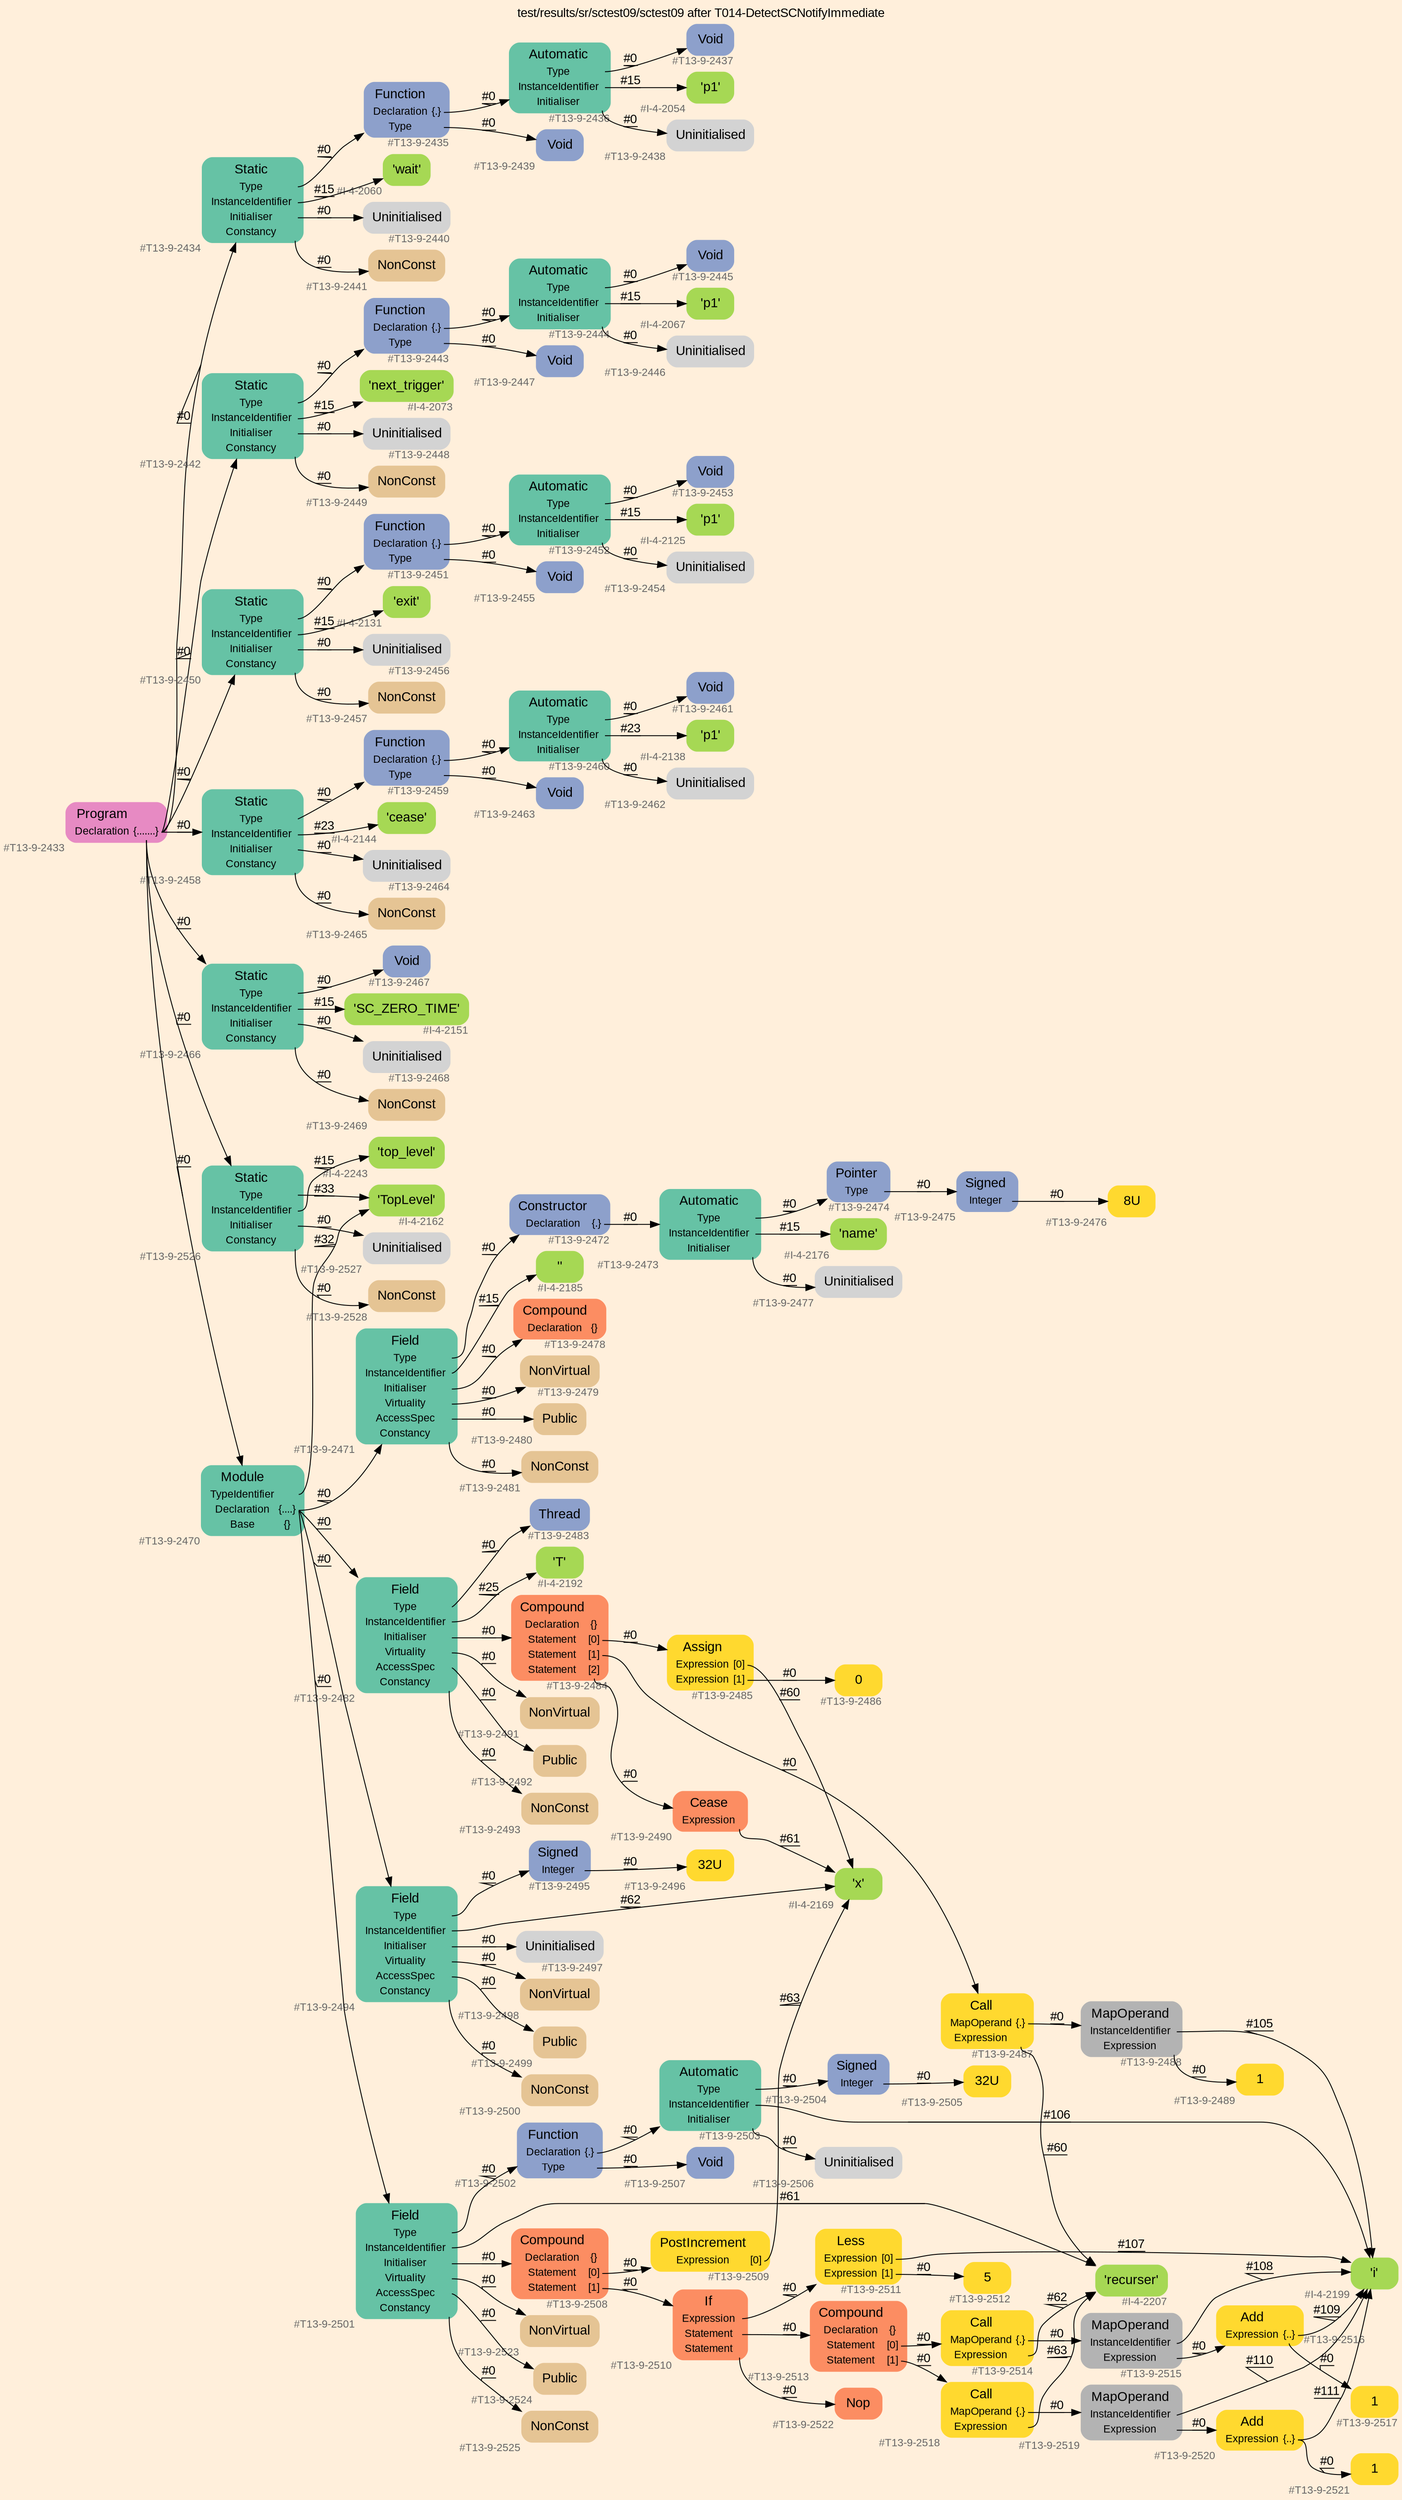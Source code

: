 digraph "test/results/sr/sctest09/sctest09 after T014-DetectSCNotifyImmediate" {
label = "test/results/sr/sctest09/sctest09 after T014-DetectSCNotifyImmediate"
labelloc = t
graph [
    rankdir = "LR"
    ranksep = 0.3
    bgcolor = antiquewhite1
    color = black
    fontcolor = black
    fontname = "Arial"
];
node [
    fontname = "Arial"
];
edge [
    fontname = "Arial"
];

// -------------------- node figure --------------------
// -------- block #T13-9-2433 ----------
"#T13-9-2433" [
    fillcolor = "/set28/4"
    xlabel = "#T13-9-2433"
    fontsize = "12"
    fontcolor = grey40
    shape = "plaintext"
    label = <<TABLE BORDER="0" CELLBORDER="0" CELLSPACING="0">
     <TR><TD><FONT COLOR="black" POINT-SIZE="15">Program</FONT></TD></TR>
     <TR><TD><FONT COLOR="black" POINT-SIZE="12">Declaration</FONT></TD><TD PORT="port0"><FONT COLOR="black" POINT-SIZE="12">{.......}</FONT></TD></TR>
    </TABLE>>
    style = "rounded,filled"
];

// -------- block #T13-9-2434 ----------
"#T13-9-2434" [
    fillcolor = "/set28/1"
    xlabel = "#T13-9-2434"
    fontsize = "12"
    fontcolor = grey40
    shape = "plaintext"
    label = <<TABLE BORDER="0" CELLBORDER="0" CELLSPACING="0">
     <TR><TD><FONT COLOR="black" POINT-SIZE="15">Static</FONT></TD></TR>
     <TR><TD><FONT COLOR="black" POINT-SIZE="12">Type</FONT></TD><TD PORT="port0"></TD></TR>
     <TR><TD><FONT COLOR="black" POINT-SIZE="12">InstanceIdentifier</FONT></TD><TD PORT="port1"></TD></TR>
     <TR><TD><FONT COLOR="black" POINT-SIZE="12">Initialiser</FONT></TD><TD PORT="port2"></TD></TR>
     <TR><TD><FONT COLOR="black" POINT-SIZE="12">Constancy</FONT></TD><TD PORT="port3"></TD></TR>
    </TABLE>>
    style = "rounded,filled"
];

// -------- block #T13-9-2435 ----------
"#T13-9-2435" [
    fillcolor = "/set28/3"
    xlabel = "#T13-9-2435"
    fontsize = "12"
    fontcolor = grey40
    shape = "plaintext"
    label = <<TABLE BORDER="0" CELLBORDER="0" CELLSPACING="0">
     <TR><TD><FONT COLOR="black" POINT-SIZE="15">Function</FONT></TD></TR>
     <TR><TD><FONT COLOR="black" POINT-SIZE="12">Declaration</FONT></TD><TD PORT="port0"><FONT COLOR="black" POINT-SIZE="12">{.}</FONT></TD></TR>
     <TR><TD><FONT COLOR="black" POINT-SIZE="12">Type</FONT></TD><TD PORT="port1"></TD></TR>
    </TABLE>>
    style = "rounded,filled"
];

// -------- block #T13-9-2436 ----------
"#T13-9-2436" [
    fillcolor = "/set28/1"
    xlabel = "#T13-9-2436"
    fontsize = "12"
    fontcolor = grey40
    shape = "plaintext"
    label = <<TABLE BORDER="0" CELLBORDER="0" CELLSPACING="0">
     <TR><TD><FONT COLOR="black" POINT-SIZE="15">Automatic</FONT></TD></TR>
     <TR><TD><FONT COLOR="black" POINT-SIZE="12">Type</FONT></TD><TD PORT="port0"></TD></TR>
     <TR><TD><FONT COLOR="black" POINT-SIZE="12">InstanceIdentifier</FONT></TD><TD PORT="port1"></TD></TR>
     <TR><TD><FONT COLOR="black" POINT-SIZE="12">Initialiser</FONT></TD><TD PORT="port2"></TD></TR>
    </TABLE>>
    style = "rounded,filled"
];

// -------- block #T13-9-2437 ----------
"#T13-9-2437" [
    fillcolor = "/set28/3"
    xlabel = "#T13-9-2437"
    fontsize = "12"
    fontcolor = grey40
    shape = "plaintext"
    label = <<TABLE BORDER="0" CELLBORDER="0" CELLSPACING="0">
     <TR><TD><FONT COLOR="black" POINT-SIZE="15">Void</FONT></TD></TR>
    </TABLE>>
    style = "rounded,filled"
];

// -------- block #I-4-2054 ----------
"#I-4-2054" [
    fillcolor = "/set28/5"
    xlabel = "#I-4-2054"
    fontsize = "12"
    fontcolor = grey40
    shape = "plaintext"
    label = <<TABLE BORDER="0" CELLBORDER="0" CELLSPACING="0">
     <TR><TD><FONT COLOR="black" POINT-SIZE="15">'p1'</FONT></TD></TR>
    </TABLE>>
    style = "rounded,filled"
];

// -------- block #T13-9-2438 ----------
"#T13-9-2438" [
    xlabel = "#T13-9-2438"
    fontsize = "12"
    fontcolor = grey40
    shape = "plaintext"
    label = <<TABLE BORDER="0" CELLBORDER="0" CELLSPACING="0">
     <TR><TD><FONT COLOR="black" POINT-SIZE="15">Uninitialised</FONT></TD></TR>
    </TABLE>>
    style = "rounded,filled"
];

// -------- block #T13-9-2439 ----------
"#T13-9-2439" [
    fillcolor = "/set28/3"
    xlabel = "#T13-9-2439"
    fontsize = "12"
    fontcolor = grey40
    shape = "plaintext"
    label = <<TABLE BORDER="0" CELLBORDER="0" CELLSPACING="0">
     <TR><TD><FONT COLOR="black" POINT-SIZE="15">Void</FONT></TD></TR>
    </TABLE>>
    style = "rounded,filled"
];

// -------- block #I-4-2060 ----------
"#I-4-2060" [
    fillcolor = "/set28/5"
    xlabel = "#I-4-2060"
    fontsize = "12"
    fontcolor = grey40
    shape = "plaintext"
    label = <<TABLE BORDER="0" CELLBORDER="0" CELLSPACING="0">
     <TR><TD><FONT COLOR="black" POINT-SIZE="15">'wait'</FONT></TD></TR>
    </TABLE>>
    style = "rounded,filled"
];

// -------- block #T13-9-2440 ----------
"#T13-9-2440" [
    xlabel = "#T13-9-2440"
    fontsize = "12"
    fontcolor = grey40
    shape = "plaintext"
    label = <<TABLE BORDER="0" CELLBORDER="0" CELLSPACING="0">
     <TR><TD><FONT COLOR="black" POINT-SIZE="15">Uninitialised</FONT></TD></TR>
    </TABLE>>
    style = "rounded,filled"
];

// -------- block #T13-9-2441 ----------
"#T13-9-2441" [
    fillcolor = "/set28/7"
    xlabel = "#T13-9-2441"
    fontsize = "12"
    fontcolor = grey40
    shape = "plaintext"
    label = <<TABLE BORDER="0" CELLBORDER="0" CELLSPACING="0">
     <TR><TD><FONT COLOR="black" POINT-SIZE="15">NonConst</FONT></TD></TR>
    </TABLE>>
    style = "rounded,filled"
];

// -------- block #T13-9-2442 ----------
"#T13-9-2442" [
    fillcolor = "/set28/1"
    xlabel = "#T13-9-2442"
    fontsize = "12"
    fontcolor = grey40
    shape = "plaintext"
    label = <<TABLE BORDER="0" CELLBORDER="0" CELLSPACING="0">
     <TR><TD><FONT COLOR="black" POINT-SIZE="15">Static</FONT></TD></TR>
     <TR><TD><FONT COLOR="black" POINT-SIZE="12">Type</FONT></TD><TD PORT="port0"></TD></TR>
     <TR><TD><FONT COLOR="black" POINT-SIZE="12">InstanceIdentifier</FONT></TD><TD PORT="port1"></TD></TR>
     <TR><TD><FONT COLOR="black" POINT-SIZE="12">Initialiser</FONT></TD><TD PORT="port2"></TD></TR>
     <TR><TD><FONT COLOR="black" POINT-SIZE="12">Constancy</FONT></TD><TD PORT="port3"></TD></TR>
    </TABLE>>
    style = "rounded,filled"
];

// -------- block #T13-9-2443 ----------
"#T13-9-2443" [
    fillcolor = "/set28/3"
    xlabel = "#T13-9-2443"
    fontsize = "12"
    fontcolor = grey40
    shape = "plaintext"
    label = <<TABLE BORDER="0" CELLBORDER="0" CELLSPACING="0">
     <TR><TD><FONT COLOR="black" POINT-SIZE="15">Function</FONT></TD></TR>
     <TR><TD><FONT COLOR="black" POINT-SIZE="12">Declaration</FONT></TD><TD PORT="port0"><FONT COLOR="black" POINT-SIZE="12">{.}</FONT></TD></TR>
     <TR><TD><FONT COLOR="black" POINT-SIZE="12">Type</FONT></TD><TD PORT="port1"></TD></TR>
    </TABLE>>
    style = "rounded,filled"
];

// -------- block #T13-9-2444 ----------
"#T13-9-2444" [
    fillcolor = "/set28/1"
    xlabel = "#T13-9-2444"
    fontsize = "12"
    fontcolor = grey40
    shape = "plaintext"
    label = <<TABLE BORDER="0" CELLBORDER="0" CELLSPACING="0">
     <TR><TD><FONT COLOR="black" POINT-SIZE="15">Automatic</FONT></TD></TR>
     <TR><TD><FONT COLOR="black" POINT-SIZE="12">Type</FONT></TD><TD PORT="port0"></TD></TR>
     <TR><TD><FONT COLOR="black" POINT-SIZE="12">InstanceIdentifier</FONT></TD><TD PORT="port1"></TD></TR>
     <TR><TD><FONT COLOR="black" POINT-SIZE="12">Initialiser</FONT></TD><TD PORT="port2"></TD></TR>
    </TABLE>>
    style = "rounded,filled"
];

// -------- block #T13-9-2445 ----------
"#T13-9-2445" [
    fillcolor = "/set28/3"
    xlabel = "#T13-9-2445"
    fontsize = "12"
    fontcolor = grey40
    shape = "plaintext"
    label = <<TABLE BORDER="0" CELLBORDER="0" CELLSPACING="0">
     <TR><TD><FONT COLOR="black" POINT-SIZE="15">Void</FONT></TD></TR>
    </TABLE>>
    style = "rounded,filled"
];

// -------- block #I-4-2067 ----------
"#I-4-2067" [
    fillcolor = "/set28/5"
    xlabel = "#I-4-2067"
    fontsize = "12"
    fontcolor = grey40
    shape = "plaintext"
    label = <<TABLE BORDER="0" CELLBORDER="0" CELLSPACING="0">
     <TR><TD><FONT COLOR="black" POINT-SIZE="15">'p1'</FONT></TD></TR>
    </TABLE>>
    style = "rounded,filled"
];

// -------- block #T13-9-2446 ----------
"#T13-9-2446" [
    xlabel = "#T13-9-2446"
    fontsize = "12"
    fontcolor = grey40
    shape = "plaintext"
    label = <<TABLE BORDER="0" CELLBORDER="0" CELLSPACING="0">
     <TR><TD><FONT COLOR="black" POINT-SIZE="15">Uninitialised</FONT></TD></TR>
    </TABLE>>
    style = "rounded,filled"
];

// -------- block #T13-9-2447 ----------
"#T13-9-2447" [
    fillcolor = "/set28/3"
    xlabel = "#T13-9-2447"
    fontsize = "12"
    fontcolor = grey40
    shape = "plaintext"
    label = <<TABLE BORDER="0" CELLBORDER="0" CELLSPACING="0">
     <TR><TD><FONT COLOR="black" POINT-SIZE="15">Void</FONT></TD></TR>
    </TABLE>>
    style = "rounded,filled"
];

// -------- block #I-4-2073 ----------
"#I-4-2073" [
    fillcolor = "/set28/5"
    xlabel = "#I-4-2073"
    fontsize = "12"
    fontcolor = grey40
    shape = "plaintext"
    label = <<TABLE BORDER="0" CELLBORDER="0" CELLSPACING="0">
     <TR><TD><FONT COLOR="black" POINT-SIZE="15">'next_trigger'</FONT></TD></TR>
    </TABLE>>
    style = "rounded,filled"
];

// -------- block #T13-9-2448 ----------
"#T13-9-2448" [
    xlabel = "#T13-9-2448"
    fontsize = "12"
    fontcolor = grey40
    shape = "plaintext"
    label = <<TABLE BORDER="0" CELLBORDER="0" CELLSPACING="0">
     <TR><TD><FONT COLOR="black" POINT-SIZE="15">Uninitialised</FONT></TD></TR>
    </TABLE>>
    style = "rounded,filled"
];

// -------- block #T13-9-2449 ----------
"#T13-9-2449" [
    fillcolor = "/set28/7"
    xlabel = "#T13-9-2449"
    fontsize = "12"
    fontcolor = grey40
    shape = "plaintext"
    label = <<TABLE BORDER="0" CELLBORDER="0" CELLSPACING="0">
     <TR><TD><FONT COLOR="black" POINT-SIZE="15">NonConst</FONT></TD></TR>
    </TABLE>>
    style = "rounded,filled"
];

// -------- block #T13-9-2450 ----------
"#T13-9-2450" [
    fillcolor = "/set28/1"
    xlabel = "#T13-9-2450"
    fontsize = "12"
    fontcolor = grey40
    shape = "plaintext"
    label = <<TABLE BORDER="0" CELLBORDER="0" CELLSPACING="0">
     <TR><TD><FONT COLOR="black" POINT-SIZE="15">Static</FONT></TD></TR>
     <TR><TD><FONT COLOR="black" POINT-SIZE="12">Type</FONT></TD><TD PORT="port0"></TD></TR>
     <TR><TD><FONT COLOR="black" POINT-SIZE="12">InstanceIdentifier</FONT></TD><TD PORT="port1"></TD></TR>
     <TR><TD><FONT COLOR="black" POINT-SIZE="12">Initialiser</FONT></TD><TD PORT="port2"></TD></TR>
     <TR><TD><FONT COLOR="black" POINT-SIZE="12">Constancy</FONT></TD><TD PORT="port3"></TD></TR>
    </TABLE>>
    style = "rounded,filled"
];

// -------- block #T13-9-2451 ----------
"#T13-9-2451" [
    fillcolor = "/set28/3"
    xlabel = "#T13-9-2451"
    fontsize = "12"
    fontcolor = grey40
    shape = "plaintext"
    label = <<TABLE BORDER="0" CELLBORDER="0" CELLSPACING="0">
     <TR><TD><FONT COLOR="black" POINT-SIZE="15">Function</FONT></TD></TR>
     <TR><TD><FONT COLOR="black" POINT-SIZE="12">Declaration</FONT></TD><TD PORT="port0"><FONT COLOR="black" POINT-SIZE="12">{.}</FONT></TD></TR>
     <TR><TD><FONT COLOR="black" POINT-SIZE="12">Type</FONT></TD><TD PORT="port1"></TD></TR>
    </TABLE>>
    style = "rounded,filled"
];

// -------- block #T13-9-2452 ----------
"#T13-9-2452" [
    fillcolor = "/set28/1"
    xlabel = "#T13-9-2452"
    fontsize = "12"
    fontcolor = grey40
    shape = "plaintext"
    label = <<TABLE BORDER="0" CELLBORDER="0" CELLSPACING="0">
     <TR><TD><FONT COLOR="black" POINT-SIZE="15">Automatic</FONT></TD></TR>
     <TR><TD><FONT COLOR="black" POINT-SIZE="12">Type</FONT></TD><TD PORT="port0"></TD></TR>
     <TR><TD><FONT COLOR="black" POINT-SIZE="12">InstanceIdentifier</FONT></TD><TD PORT="port1"></TD></TR>
     <TR><TD><FONT COLOR="black" POINT-SIZE="12">Initialiser</FONT></TD><TD PORT="port2"></TD></TR>
    </TABLE>>
    style = "rounded,filled"
];

// -------- block #T13-9-2453 ----------
"#T13-9-2453" [
    fillcolor = "/set28/3"
    xlabel = "#T13-9-2453"
    fontsize = "12"
    fontcolor = grey40
    shape = "plaintext"
    label = <<TABLE BORDER="0" CELLBORDER="0" CELLSPACING="0">
     <TR><TD><FONT COLOR="black" POINT-SIZE="15">Void</FONT></TD></TR>
    </TABLE>>
    style = "rounded,filled"
];

// -------- block #I-4-2125 ----------
"#I-4-2125" [
    fillcolor = "/set28/5"
    xlabel = "#I-4-2125"
    fontsize = "12"
    fontcolor = grey40
    shape = "plaintext"
    label = <<TABLE BORDER="0" CELLBORDER="0" CELLSPACING="0">
     <TR><TD><FONT COLOR="black" POINT-SIZE="15">'p1'</FONT></TD></TR>
    </TABLE>>
    style = "rounded,filled"
];

// -------- block #T13-9-2454 ----------
"#T13-9-2454" [
    xlabel = "#T13-9-2454"
    fontsize = "12"
    fontcolor = grey40
    shape = "plaintext"
    label = <<TABLE BORDER="0" CELLBORDER="0" CELLSPACING="0">
     <TR><TD><FONT COLOR="black" POINT-SIZE="15">Uninitialised</FONT></TD></TR>
    </TABLE>>
    style = "rounded,filled"
];

// -------- block #T13-9-2455 ----------
"#T13-9-2455" [
    fillcolor = "/set28/3"
    xlabel = "#T13-9-2455"
    fontsize = "12"
    fontcolor = grey40
    shape = "plaintext"
    label = <<TABLE BORDER="0" CELLBORDER="0" CELLSPACING="0">
     <TR><TD><FONT COLOR="black" POINT-SIZE="15">Void</FONT></TD></TR>
    </TABLE>>
    style = "rounded,filled"
];

// -------- block #I-4-2131 ----------
"#I-4-2131" [
    fillcolor = "/set28/5"
    xlabel = "#I-4-2131"
    fontsize = "12"
    fontcolor = grey40
    shape = "plaintext"
    label = <<TABLE BORDER="0" CELLBORDER="0" CELLSPACING="0">
     <TR><TD><FONT COLOR="black" POINT-SIZE="15">'exit'</FONT></TD></TR>
    </TABLE>>
    style = "rounded,filled"
];

// -------- block #T13-9-2456 ----------
"#T13-9-2456" [
    xlabel = "#T13-9-2456"
    fontsize = "12"
    fontcolor = grey40
    shape = "plaintext"
    label = <<TABLE BORDER="0" CELLBORDER="0" CELLSPACING="0">
     <TR><TD><FONT COLOR="black" POINT-SIZE="15">Uninitialised</FONT></TD></TR>
    </TABLE>>
    style = "rounded,filled"
];

// -------- block #T13-9-2457 ----------
"#T13-9-2457" [
    fillcolor = "/set28/7"
    xlabel = "#T13-9-2457"
    fontsize = "12"
    fontcolor = grey40
    shape = "plaintext"
    label = <<TABLE BORDER="0" CELLBORDER="0" CELLSPACING="0">
     <TR><TD><FONT COLOR="black" POINT-SIZE="15">NonConst</FONT></TD></TR>
    </TABLE>>
    style = "rounded,filled"
];

// -------- block #T13-9-2458 ----------
"#T13-9-2458" [
    fillcolor = "/set28/1"
    xlabel = "#T13-9-2458"
    fontsize = "12"
    fontcolor = grey40
    shape = "plaintext"
    label = <<TABLE BORDER="0" CELLBORDER="0" CELLSPACING="0">
     <TR><TD><FONT COLOR="black" POINT-SIZE="15">Static</FONT></TD></TR>
     <TR><TD><FONT COLOR="black" POINT-SIZE="12">Type</FONT></TD><TD PORT="port0"></TD></TR>
     <TR><TD><FONT COLOR="black" POINT-SIZE="12">InstanceIdentifier</FONT></TD><TD PORT="port1"></TD></TR>
     <TR><TD><FONT COLOR="black" POINT-SIZE="12">Initialiser</FONT></TD><TD PORT="port2"></TD></TR>
     <TR><TD><FONT COLOR="black" POINT-SIZE="12">Constancy</FONT></TD><TD PORT="port3"></TD></TR>
    </TABLE>>
    style = "rounded,filled"
];

// -------- block #T13-9-2459 ----------
"#T13-9-2459" [
    fillcolor = "/set28/3"
    xlabel = "#T13-9-2459"
    fontsize = "12"
    fontcolor = grey40
    shape = "plaintext"
    label = <<TABLE BORDER="0" CELLBORDER="0" CELLSPACING="0">
     <TR><TD><FONT COLOR="black" POINT-SIZE="15">Function</FONT></TD></TR>
     <TR><TD><FONT COLOR="black" POINT-SIZE="12">Declaration</FONT></TD><TD PORT="port0"><FONT COLOR="black" POINT-SIZE="12">{.}</FONT></TD></TR>
     <TR><TD><FONT COLOR="black" POINT-SIZE="12">Type</FONT></TD><TD PORT="port1"></TD></TR>
    </TABLE>>
    style = "rounded,filled"
];

// -------- block #T13-9-2460 ----------
"#T13-9-2460" [
    fillcolor = "/set28/1"
    xlabel = "#T13-9-2460"
    fontsize = "12"
    fontcolor = grey40
    shape = "plaintext"
    label = <<TABLE BORDER="0" CELLBORDER="0" CELLSPACING="0">
     <TR><TD><FONT COLOR="black" POINT-SIZE="15">Automatic</FONT></TD></TR>
     <TR><TD><FONT COLOR="black" POINT-SIZE="12">Type</FONT></TD><TD PORT="port0"></TD></TR>
     <TR><TD><FONT COLOR="black" POINT-SIZE="12">InstanceIdentifier</FONT></TD><TD PORT="port1"></TD></TR>
     <TR><TD><FONT COLOR="black" POINT-SIZE="12">Initialiser</FONT></TD><TD PORT="port2"></TD></TR>
    </TABLE>>
    style = "rounded,filled"
];

// -------- block #T13-9-2461 ----------
"#T13-9-2461" [
    fillcolor = "/set28/3"
    xlabel = "#T13-9-2461"
    fontsize = "12"
    fontcolor = grey40
    shape = "plaintext"
    label = <<TABLE BORDER="0" CELLBORDER="0" CELLSPACING="0">
     <TR><TD><FONT COLOR="black" POINT-SIZE="15">Void</FONT></TD></TR>
    </TABLE>>
    style = "rounded,filled"
];

// -------- block #I-4-2138 ----------
"#I-4-2138" [
    fillcolor = "/set28/5"
    xlabel = "#I-4-2138"
    fontsize = "12"
    fontcolor = grey40
    shape = "plaintext"
    label = <<TABLE BORDER="0" CELLBORDER="0" CELLSPACING="0">
     <TR><TD><FONT COLOR="black" POINT-SIZE="15">'p1'</FONT></TD></TR>
    </TABLE>>
    style = "rounded,filled"
];

// -------- block #T13-9-2462 ----------
"#T13-9-2462" [
    xlabel = "#T13-9-2462"
    fontsize = "12"
    fontcolor = grey40
    shape = "plaintext"
    label = <<TABLE BORDER="0" CELLBORDER="0" CELLSPACING="0">
     <TR><TD><FONT COLOR="black" POINT-SIZE="15">Uninitialised</FONT></TD></TR>
    </TABLE>>
    style = "rounded,filled"
];

// -------- block #T13-9-2463 ----------
"#T13-9-2463" [
    fillcolor = "/set28/3"
    xlabel = "#T13-9-2463"
    fontsize = "12"
    fontcolor = grey40
    shape = "plaintext"
    label = <<TABLE BORDER="0" CELLBORDER="0" CELLSPACING="0">
     <TR><TD><FONT COLOR="black" POINT-SIZE="15">Void</FONT></TD></TR>
    </TABLE>>
    style = "rounded,filled"
];

// -------- block #I-4-2144 ----------
"#I-4-2144" [
    fillcolor = "/set28/5"
    xlabel = "#I-4-2144"
    fontsize = "12"
    fontcolor = grey40
    shape = "plaintext"
    label = <<TABLE BORDER="0" CELLBORDER="0" CELLSPACING="0">
     <TR><TD><FONT COLOR="black" POINT-SIZE="15">'cease'</FONT></TD></TR>
    </TABLE>>
    style = "rounded,filled"
];

// -------- block #T13-9-2464 ----------
"#T13-9-2464" [
    xlabel = "#T13-9-2464"
    fontsize = "12"
    fontcolor = grey40
    shape = "plaintext"
    label = <<TABLE BORDER="0" CELLBORDER="0" CELLSPACING="0">
     <TR><TD><FONT COLOR="black" POINT-SIZE="15">Uninitialised</FONT></TD></TR>
    </TABLE>>
    style = "rounded,filled"
];

// -------- block #T13-9-2465 ----------
"#T13-9-2465" [
    fillcolor = "/set28/7"
    xlabel = "#T13-9-2465"
    fontsize = "12"
    fontcolor = grey40
    shape = "plaintext"
    label = <<TABLE BORDER="0" CELLBORDER="0" CELLSPACING="0">
     <TR><TD><FONT COLOR="black" POINT-SIZE="15">NonConst</FONT></TD></TR>
    </TABLE>>
    style = "rounded,filled"
];

// -------- block #T13-9-2466 ----------
"#T13-9-2466" [
    fillcolor = "/set28/1"
    xlabel = "#T13-9-2466"
    fontsize = "12"
    fontcolor = grey40
    shape = "plaintext"
    label = <<TABLE BORDER="0" CELLBORDER="0" CELLSPACING="0">
     <TR><TD><FONT COLOR="black" POINT-SIZE="15">Static</FONT></TD></TR>
     <TR><TD><FONT COLOR="black" POINT-SIZE="12">Type</FONT></TD><TD PORT="port0"></TD></TR>
     <TR><TD><FONT COLOR="black" POINT-SIZE="12">InstanceIdentifier</FONT></TD><TD PORT="port1"></TD></TR>
     <TR><TD><FONT COLOR="black" POINT-SIZE="12">Initialiser</FONT></TD><TD PORT="port2"></TD></TR>
     <TR><TD><FONT COLOR="black" POINT-SIZE="12">Constancy</FONT></TD><TD PORT="port3"></TD></TR>
    </TABLE>>
    style = "rounded,filled"
];

// -------- block #T13-9-2467 ----------
"#T13-9-2467" [
    fillcolor = "/set28/3"
    xlabel = "#T13-9-2467"
    fontsize = "12"
    fontcolor = grey40
    shape = "plaintext"
    label = <<TABLE BORDER="0" CELLBORDER="0" CELLSPACING="0">
     <TR><TD><FONT COLOR="black" POINT-SIZE="15">Void</FONT></TD></TR>
    </TABLE>>
    style = "rounded,filled"
];

// -------- block #I-4-2151 ----------
"#I-4-2151" [
    fillcolor = "/set28/5"
    xlabel = "#I-4-2151"
    fontsize = "12"
    fontcolor = grey40
    shape = "plaintext"
    label = <<TABLE BORDER="0" CELLBORDER="0" CELLSPACING="0">
     <TR><TD><FONT COLOR="black" POINT-SIZE="15">'SC_ZERO_TIME'</FONT></TD></TR>
    </TABLE>>
    style = "rounded,filled"
];

// -------- block #T13-9-2468 ----------
"#T13-9-2468" [
    xlabel = "#T13-9-2468"
    fontsize = "12"
    fontcolor = grey40
    shape = "plaintext"
    label = <<TABLE BORDER="0" CELLBORDER="0" CELLSPACING="0">
     <TR><TD><FONT COLOR="black" POINT-SIZE="15">Uninitialised</FONT></TD></TR>
    </TABLE>>
    style = "rounded,filled"
];

// -------- block #T13-9-2469 ----------
"#T13-9-2469" [
    fillcolor = "/set28/7"
    xlabel = "#T13-9-2469"
    fontsize = "12"
    fontcolor = grey40
    shape = "plaintext"
    label = <<TABLE BORDER="0" CELLBORDER="0" CELLSPACING="0">
     <TR><TD><FONT COLOR="black" POINT-SIZE="15">NonConst</FONT></TD></TR>
    </TABLE>>
    style = "rounded,filled"
];

// -------- block #T13-9-2470 ----------
"#T13-9-2470" [
    fillcolor = "/set28/1"
    xlabel = "#T13-9-2470"
    fontsize = "12"
    fontcolor = grey40
    shape = "plaintext"
    label = <<TABLE BORDER="0" CELLBORDER="0" CELLSPACING="0">
     <TR><TD><FONT COLOR="black" POINT-SIZE="15">Module</FONT></TD></TR>
     <TR><TD><FONT COLOR="black" POINT-SIZE="12">TypeIdentifier</FONT></TD><TD PORT="port0"></TD></TR>
     <TR><TD><FONT COLOR="black" POINT-SIZE="12">Declaration</FONT></TD><TD PORT="port1"><FONT COLOR="black" POINT-SIZE="12">{....}</FONT></TD></TR>
     <TR><TD><FONT COLOR="black" POINT-SIZE="12">Base</FONT></TD><TD PORT="port2"><FONT COLOR="black" POINT-SIZE="12">{}</FONT></TD></TR>
    </TABLE>>
    style = "rounded,filled"
];

// -------- block #I-4-2162 ----------
"#I-4-2162" [
    fillcolor = "/set28/5"
    xlabel = "#I-4-2162"
    fontsize = "12"
    fontcolor = grey40
    shape = "plaintext"
    label = <<TABLE BORDER="0" CELLBORDER="0" CELLSPACING="0">
     <TR><TD><FONT COLOR="black" POINT-SIZE="15">'TopLevel'</FONT></TD></TR>
    </TABLE>>
    style = "rounded,filled"
];

// -------- block #T13-9-2471 ----------
"#T13-9-2471" [
    fillcolor = "/set28/1"
    xlabel = "#T13-9-2471"
    fontsize = "12"
    fontcolor = grey40
    shape = "plaintext"
    label = <<TABLE BORDER="0" CELLBORDER="0" CELLSPACING="0">
     <TR><TD><FONT COLOR="black" POINT-SIZE="15">Field</FONT></TD></TR>
     <TR><TD><FONT COLOR="black" POINT-SIZE="12">Type</FONT></TD><TD PORT="port0"></TD></TR>
     <TR><TD><FONT COLOR="black" POINT-SIZE="12">InstanceIdentifier</FONT></TD><TD PORT="port1"></TD></TR>
     <TR><TD><FONT COLOR="black" POINT-SIZE="12">Initialiser</FONT></TD><TD PORT="port2"></TD></TR>
     <TR><TD><FONT COLOR="black" POINT-SIZE="12">Virtuality</FONT></TD><TD PORT="port3"></TD></TR>
     <TR><TD><FONT COLOR="black" POINT-SIZE="12">AccessSpec</FONT></TD><TD PORT="port4"></TD></TR>
     <TR><TD><FONT COLOR="black" POINT-SIZE="12">Constancy</FONT></TD><TD PORT="port5"></TD></TR>
    </TABLE>>
    style = "rounded,filled"
];

// -------- block #T13-9-2472 ----------
"#T13-9-2472" [
    fillcolor = "/set28/3"
    xlabel = "#T13-9-2472"
    fontsize = "12"
    fontcolor = grey40
    shape = "plaintext"
    label = <<TABLE BORDER="0" CELLBORDER="0" CELLSPACING="0">
     <TR><TD><FONT COLOR="black" POINT-SIZE="15">Constructor</FONT></TD></TR>
     <TR><TD><FONT COLOR="black" POINT-SIZE="12">Declaration</FONT></TD><TD PORT="port0"><FONT COLOR="black" POINT-SIZE="12">{.}</FONT></TD></TR>
    </TABLE>>
    style = "rounded,filled"
];

// -------- block #T13-9-2473 ----------
"#T13-9-2473" [
    fillcolor = "/set28/1"
    xlabel = "#T13-9-2473"
    fontsize = "12"
    fontcolor = grey40
    shape = "plaintext"
    label = <<TABLE BORDER="0" CELLBORDER="0" CELLSPACING="0">
     <TR><TD><FONT COLOR="black" POINT-SIZE="15">Automatic</FONT></TD></TR>
     <TR><TD><FONT COLOR="black" POINT-SIZE="12">Type</FONT></TD><TD PORT="port0"></TD></TR>
     <TR><TD><FONT COLOR="black" POINT-SIZE="12">InstanceIdentifier</FONT></TD><TD PORT="port1"></TD></TR>
     <TR><TD><FONT COLOR="black" POINT-SIZE="12">Initialiser</FONT></TD><TD PORT="port2"></TD></TR>
    </TABLE>>
    style = "rounded,filled"
];

// -------- block #T13-9-2474 ----------
"#T13-9-2474" [
    fillcolor = "/set28/3"
    xlabel = "#T13-9-2474"
    fontsize = "12"
    fontcolor = grey40
    shape = "plaintext"
    label = <<TABLE BORDER="0" CELLBORDER="0" CELLSPACING="0">
     <TR><TD><FONT COLOR="black" POINT-SIZE="15">Pointer</FONT></TD></TR>
     <TR><TD><FONT COLOR="black" POINT-SIZE="12">Type</FONT></TD><TD PORT="port0"></TD></TR>
    </TABLE>>
    style = "rounded,filled"
];

// -------- block #T13-9-2475 ----------
"#T13-9-2475" [
    fillcolor = "/set28/3"
    xlabel = "#T13-9-2475"
    fontsize = "12"
    fontcolor = grey40
    shape = "plaintext"
    label = <<TABLE BORDER="0" CELLBORDER="0" CELLSPACING="0">
     <TR><TD><FONT COLOR="black" POINT-SIZE="15">Signed</FONT></TD></TR>
     <TR><TD><FONT COLOR="black" POINT-SIZE="12">Integer</FONT></TD><TD PORT="port0"></TD></TR>
    </TABLE>>
    style = "rounded,filled"
];

// -------- block #T13-9-2476 ----------
"#T13-9-2476" [
    fillcolor = "/set28/6"
    xlabel = "#T13-9-2476"
    fontsize = "12"
    fontcolor = grey40
    shape = "plaintext"
    label = <<TABLE BORDER="0" CELLBORDER="0" CELLSPACING="0">
     <TR><TD><FONT COLOR="black" POINT-SIZE="15">8U</FONT></TD></TR>
    </TABLE>>
    style = "rounded,filled"
];

// -------- block #I-4-2176 ----------
"#I-4-2176" [
    fillcolor = "/set28/5"
    xlabel = "#I-4-2176"
    fontsize = "12"
    fontcolor = grey40
    shape = "plaintext"
    label = <<TABLE BORDER="0" CELLBORDER="0" CELLSPACING="0">
     <TR><TD><FONT COLOR="black" POINT-SIZE="15">'name'</FONT></TD></TR>
    </TABLE>>
    style = "rounded,filled"
];

// -------- block #T13-9-2477 ----------
"#T13-9-2477" [
    xlabel = "#T13-9-2477"
    fontsize = "12"
    fontcolor = grey40
    shape = "plaintext"
    label = <<TABLE BORDER="0" CELLBORDER="0" CELLSPACING="0">
     <TR><TD><FONT COLOR="black" POINT-SIZE="15">Uninitialised</FONT></TD></TR>
    </TABLE>>
    style = "rounded,filled"
];

// -------- block #I-4-2185 ----------
"#I-4-2185" [
    fillcolor = "/set28/5"
    xlabel = "#I-4-2185"
    fontsize = "12"
    fontcolor = grey40
    shape = "plaintext"
    label = <<TABLE BORDER="0" CELLBORDER="0" CELLSPACING="0">
     <TR><TD><FONT COLOR="black" POINT-SIZE="15">''</FONT></TD></TR>
    </TABLE>>
    style = "rounded,filled"
];

// -------- block #T13-9-2478 ----------
"#T13-9-2478" [
    fillcolor = "/set28/2"
    xlabel = "#T13-9-2478"
    fontsize = "12"
    fontcolor = grey40
    shape = "plaintext"
    label = <<TABLE BORDER="0" CELLBORDER="0" CELLSPACING="0">
     <TR><TD><FONT COLOR="black" POINT-SIZE="15">Compound</FONT></TD></TR>
     <TR><TD><FONT COLOR="black" POINT-SIZE="12">Declaration</FONT></TD><TD PORT="port0"><FONT COLOR="black" POINT-SIZE="12">{}</FONT></TD></TR>
    </TABLE>>
    style = "rounded,filled"
];

// -------- block #T13-9-2479 ----------
"#T13-9-2479" [
    fillcolor = "/set28/7"
    xlabel = "#T13-9-2479"
    fontsize = "12"
    fontcolor = grey40
    shape = "plaintext"
    label = <<TABLE BORDER="0" CELLBORDER="0" CELLSPACING="0">
     <TR><TD><FONT COLOR="black" POINT-SIZE="15">NonVirtual</FONT></TD></TR>
    </TABLE>>
    style = "rounded,filled"
];

// -------- block #T13-9-2480 ----------
"#T13-9-2480" [
    fillcolor = "/set28/7"
    xlabel = "#T13-9-2480"
    fontsize = "12"
    fontcolor = grey40
    shape = "plaintext"
    label = <<TABLE BORDER="0" CELLBORDER="0" CELLSPACING="0">
     <TR><TD><FONT COLOR="black" POINT-SIZE="15">Public</FONT></TD></TR>
    </TABLE>>
    style = "rounded,filled"
];

// -------- block #T13-9-2481 ----------
"#T13-9-2481" [
    fillcolor = "/set28/7"
    xlabel = "#T13-9-2481"
    fontsize = "12"
    fontcolor = grey40
    shape = "plaintext"
    label = <<TABLE BORDER="0" CELLBORDER="0" CELLSPACING="0">
     <TR><TD><FONT COLOR="black" POINT-SIZE="15">NonConst</FONT></TD></TR>
    </TABLE>>
    style = "rounded,filled"
];

// -------- block #T13-9-2482 ----------
"#T13-9-2482" [
    fillcolor = "/set28/1"
    xlabel = "#T13-9-2482"
    fontsize = "12"
    fontcolor = grey40
    shape = "plaintext"
    label = <<TABLE BORDER="0" CELLBORDER="0" CELLSPACING="0">
     <TR><TD><FONT COLOR="black" POINT-SIZE="15">Field</FONT></TD></TR>
     <TR><TD><FONT COLOR="black" POINT-SIZE="12">Type</FONT></TD><TD PORT="port0"></TD></TR>
     <TR><TD><FONT COLOR="black" POINT-SIZE="12">InstanceIdentifier</FONT></TD><TD PORT="port1"></TD></TR>
     <TR><TD><FONT COLOR="black" POINT-SIZE="12">Initialiser</FONT></TD><TD PORT="port2"></TD></TR>
     <TR><TD><FONT COLOR="black" POINT-SIZE="12">Virtuality</FONT></TD><TD PORT="port3"></TD></TR>
     <TR><TD><FONT COLOR="black" POINT-SIZE="12">AccessSpec</FONT></TD><TD PORT="port4"></TD></TR>
     <TR><TD><FONT COLOR="black" POINT-SIZE="12">Constancy</FONT></TD><TD PORT="port5"></TD></TR>
    </TABLE>>
    style = "rounded,filled"
];

// -------- block #T13-9-2483 ----------
"#T13-9-2483" [
    fillcolor = "/set28/3"
    xlabel = "#T13-9-2483"
    fontsize = "12"
    fontcolor = grey40
    shape = "plaintext"
    label = <<TABLE BORDER="0" CELLBORDER="0" CELLSPACING="0">
     <TR><TD><FONT COLOR="black" POINT-SIZE="15">Thread</FONT></TD></TR>
    </TABLE>>
    style = "rounded,filled"
];

// -------- block #I-4-2192 ----------
"#I-4-2192" [
    fillcolor = "/set28/5"
    xlabel = "#I-4-2192"
    fontsize = "12"
    fontcolor = grey40
    shape = "plaintext"
    label = <<TABLE BORDER="0" CELLBORDER="0" CELLSPACING="0">
     <TR><TD><FONT COLOR="black" POINT-SIZE="15">'T'</FONT></TD></TR>
    </TABLE>>
    style = "rounded,filled"
];

// -------- block #T13-9-2484 ----------
"#T13-9-2484" [
    fillcolor = "/set28/2"
    xlabel = "#T13-9-2484"
    fontsize = "12"
    fontcolor = grey40
    shape = "plaintext"
    label = <<TABLE BORDER="0" CELLBORDER="0" CELLSPACING="0">
     <TR><TD><FONT COLOR="black" POINT-SIZE="15">Compound</FONT></TD></TR>
     <TR><TD><FONT COLOR="black" POINT-SIZE="12">Declaration</FONT></TD><TD PORT="port0"><FONT COLOR="black" POINT-SIZE="12">{}</FONT></TD></TR>
     <TR><TD><FONT COLOR="black" POINT-SIZE="12">Statement</FONT></TD><TD PORT="port1"><FONT COLOR="black" POINT-SIZE="12">[0]</FONT></TD></TR>
     <TR><TD><FONT COLOR="black" POINT-SIZE="12">Statement</FONT></TD><TD PORT="port2"><FONT COLOR="black" POINT-SIZE="12">[1]</FONT></TD></TR>
     <TR><TD><FONT COLOR="black" POINT-SIZE="12">Statement</FONT></TD><TD PORT="port3"><FONT COLOR="black" POINT-SIZE="12">[2]</FONT></TD></TR>
    </TABLE>>
    style = "rounded,filled"
];

// -------- block #T13-9-2485 ----------
"#T13-9-2485" [
    fillcolor = "/set28/6"
    xlabel = "#T13-9-2485"
    fontsize = "12"
    fontcolor = grey40
    shape = "plaintext"
    label = <<TABLE BORDER="0" CELLBORDER="0" CELLSPACING="0">
     <TR><TD><FONT COLOR="black" POINT-SIZE="15">Assign</FONT></TD></TR>
     <TR><TD><FONT COLOR="black" POINT-SIZE="12">Expression</FONT></TD><TD PORT="port0"><FONT COLOR="black" POINT-SIZE="12">[0]</FONT></TD></TR>
     <TR><TD><FONT COLOR="black" POINT-SIZE="12">Expression</FONT></TD><TD PORT="port1"><FONT COLOR="black" POINT-SIZE="12">[1]</FONT></TD></TR>
    </TABLE>>
    style = "rounded,filled"
];

// -------- block #I-4-2169 ----------
"#I-4-2169" [
    fillcolor = "/set28/5"
    xlabel = "#I-4-2169"
    fontsize = "12"
    fontcolor = grey40
    shape = "plaintext"
    label = <<TABLE BORDER="0" CELLBORDER="0" CELLSPACING="0">
     <TR><TD><FONT COLOR="black" POINT-SIZE="15">'x'</FONT></TD></TR>
    </TABLE>>
    style = "rounded,filled"
];

// -------- block #T13-9-2486 ----------
"#T13-9-2486" [
    fillcolor = "/set28/6"
    xlabel = "#T13-9-2486"
    fontsize = "12"
    fontcolor = grey40
    shape = "plaintext"
    label = <<TABLE BORDER="0" CELLBORDER="0" CELLSPACING="0">
     <TR><TD><FONT COLOR="black" POINT-SIZE="15">0</FONT></TD></TR>
    </TABLE>>
    style = "rounded,filled"
];

// -------- block #T13-9-2487 ----------
"#T13-9-2487" [
    fillcolor = "/set28/6"
    xlabel = "#T13-9-2487"
    fontsize = "12"
    fontcolor = grey40
    shape = "plaintext"
    label = <<TABLE BORDER="0" CELLBORDER="0" CELLSPACING="0">
     <TR><TD><FONT COLOR="black" POINT-SIZE="15">Call</FONT></TD></TR>
     <TR><TD><FONT COLOR="black" POINT-SIZE="12">MapOperand</FONT></TD><TD PORT="port0"><FONT COLOR="black" POINT-SIZE="12">{.}</FONT></TD></TR>
     <TR><TD><FONT COLOR="black" POINT-SIZE="12">Expression</FONT></TD><TD PORT="port1"></TD></TR>
    </TABLE>>
    style = "rounded,filled"
];

// -------- block #T13-9-2488 ----------
"#T13-9-2488" [
    fillcolor = "/set28/8"
    xlabel = "#T13-9-2488"
    fontsize = "12"
    fontcolor = grey40
    shape = "plaintext"
    label = <<TABLE BORDER="0" CELLBORDER="0" CELLSPACING="0">
     <TR><TD><FONT COLOR="black" POINT-SIZE="15">MapOperand</FONT></TD></TR>
     <TR><TD><FONT COLOR="black" POINT-SIZE="12">InstanceIdentifier</FONT></TD><TD PORT="port0"></TD></TR>
     <TR><TD><FONT COLOR="black" POINT-SIZE="12">Expression</FONT></TD><TD PORT="port1"></TD></TR>
    </TABLE>>
    style = "rounded,filled"
];

// -------- block #I-4-2199 ----------
"#I-4-2199" [
    fillcolor = "/set28/5"
    xlabel = "#I-4-2199"
    fontsize = "12"
    fontcolor = grey40
    shape = "plaintext"
    label = <<TABLE BORDER="0" CELLBORDER="0" CELLSPACING="0">
     <TR><TD><FONT COLOR="black" POINT-SIZE="15">'i'</FONT></TD></TR>
    </TABLE>>
    style = "rounded,filled"
];

// -------- block #T13-9-2489 ----------
"#T13-9-2489" [
    fillcolor = "/set28/6"
    xlabel = "#T13-9-2489"
    fontsize = "12"
    fontcolor = grey40
    shape = "plaintext"
    label = <<TABLE BORDER="0" CELLBORDER="0" CELLSPACING="0">
     <TR><TD><FONT COLOR="black" POINT-SIZE="15">1</FONT></TD></TR>
    </TABLE>>
    style = "rounded,filled"
];

// -------- block #I-4-2207 ----------
"#I-4-2207" [
    fillcolor = "/set28/5"
    xlabel = "#I-4-2207"
    fontsize = "12"
    fontcolor = grey40
    shape = "plaintext"
    label = <<TABLE BORDER="0" CELLBORDER="0" CELLSPACING="0">
     <TR><TD><FONT COLOR="black" POINT-SIZE="15">'recurser'</FONT></TD></TR>
    </TABLE>>
    style = "rounded,filled"
];

// -------- block #T13-9-2490 ----------
"#T13-9-2490" [
    fillcolor = "/set28/2"
    xlabel = "#T13-9-2490"
    fontsize = "12"
    fontcolor = grey40
    shape = "plaintext"
    label = <<TABLE BORDER="0" CELLBORDER="0" CELLSPACING="0">
     <TR><TD><FONT COLOR="black" POINT-SIZE="15">Cease</FONT></TD></TR>
     <TR><TD><FONT COLOR="black" POINT-SIZE="12">Expression</FONT></TD><TD PORT="port0"></TD></TR>
    </TABLE>>
    style = "rounded,filled"
];

// -------- block #T13-9-2491 ----------
"#T13-9-2491" [
    fillcolor = "/set28/7"
    xlabel = "#T13-9-2491"
    fontsize = "12"
    fontcolor = grey40
    shape = "plaintext"
    label = <<TABLE BORDER="0" CELLBORDER="0" CELLSPACING="0">
     <TR><TD><FONT COLOR="black" POINT-SIZE="15">NonVirtual</FONT></TD></TR>
    </TABLE>>
    style = "rounded,filled"
];

// -------- block #T13-9-2492 ----------
"#T13-9-2492" [
    fillcolor = "/set28/7"
    xlabel = "#T13-9-2492"
    fontsize = "12"
    fontcolor = grey40
    shape = "plaintext"
    label = <<TABLE BORDER="0" CELLBORDER="0" CELLSPACING="0">
     <TR><TD><FONT COLOR="black" POINT-SIZE="15">Public</FONT></TD></TR>
    </TABLE>>
    style = "rounded,filled"
];

// -------- block #T13-9-2493 ----------
"#T13-9-2493" [
    fillcolor = "/set28/7"
    xlabel = "#T13-9-2493"
    fontsize = "12"
    fontcolor = grey40
    shape = "plaintext"
    label = <<TABLE BORDER="0" CELLBORDER="0" CELLSPACING="0">
     <TR><TD><FONT COLOR="black" POINT-SIZE="15">NonConst</FONT></TD></TR>
    </TABLE>>
    style = "rounded,filled"
];

// -------- block #T13-9-2494 ----------
"#T13-9-2494" [
    fillcolor = "/set28/1"
    xlabel = "#T13-9-2494"
    fontsize = "12"
    fontcolor = grey40
    shape = "plaintext"
    label = <<TABLE BORDER="0" CELLBORDER="0" CELLSPACING="0">
     <TR><TD><FONT COLOR="black" POINT-SIZE="15">Field</FONT></TD></TR>
     <TR><TD><FONT COLOR="black" POINT-SIZE="12">Type</FONT></TD><TD PORT="port0"></TD></TR>
     <TR><TD><FONT COLOR="black" POINT-SIZE="12">InstanceIdentifier</FONT></TD><TD PORT="port1"></TD></TR>
     <TR><TD><FONT COLOR="black" POINT-SIZE="12">Initialiser</FONT></TD><TD PORT="port2"></TD></TR>
     <TR><TD><FONT COLOR="black" POINT-SIZE="12">Virtuality</FONT></TD><TD PORT="port3"></TD></TR>
     <TR><TD><FONT COLOR="black" POINT-SIZE="12">AccessSpec</FONT></TD><TD PORT="port4"></TD></TR>
     <TR><TD><FONT COLOR="black" POINT-SIZE="12">Constancy</FONT></TD><TD PORT="port5"></TD></TR>
    </TABLE>>
    style = "rounded,filled"
];

// -------- block #T13-9-2495 ----------
"#T13-9-2495" [
    fillcolor = "/set28/3"
    xlabel = "#T13-9-2495"
    fontsize = "12"
    fontcolor = grey40
    shape = "plaintext"
    label = <<TABLE BORDER="0" CELLBORDER="0" CELLSPACING="0">
     <TR><TD><FONT COLOR="black" POINT-SIZE="15">Signed</FONT></TD></TR>
     <TR><TD><FONT COLOR="black" POINT-SIZE="12">Integer</FONT></TD><TD PORT="port0"></TD></TR>
    </TABLE>>
    style = "rounded,filled"
];

// -------- block #T13-9-2496 ----------
"#T13-9-2496" [
    fillcolor = "/set28/6"
    xlabel = "#T13-9-2496"
    fontsize = "12"
    fontcolor = grey40
    shape = "plaintext"
    label = <<TABLE BORDER="0" CELLBORDER="0" CELLSPACING="0">
     <TR><TD><FONT COLOR="black" POINT-SIZE="15">32U</FONT></TD></TR>
    </TABLE>>
    style = "rounded,filled"
];

// -------- block #T13-9-2497 ----------
"#T13-9-2497" [
    xlabel = "#T13-9-2497"
    fontsize = "12"
    fontcolor = grey40
    shape = "plaintext"
    label = <<TABLE BORDER="0" CELLBORDER="0" CELLSPACING="0">
     <TR><TD><FONT COLOR="black" POINT-SIZE="15">Uninitialised</FONT></TD></TR>
    </TABLE>>
    style = "rounded,filled"
];

// -------- block #T13-9-2498 ----------
"#T13-9-2498" [
    fillcolor = "/set28/7"
    xlabel = "#T13-9-2498"
    fontsize = "12"
    fontcolor = grey40
    shape = "plaintext"
    label = <<TABLE BORDER="0" CELLBORDER="0" CELLSPACING="0">
     <TR><TD><FONT COLOR="black" POINT-SIZE="15">NonVirtual</FONT></TD></TR>
    </TABLE>>
    style = "rounded,filled"
];

// -------- block #T13-9-2499 ----------
"#T13-9-2499" [
    fillcolor = "/set28/7"
    xlabel = "#T13-9-2499"
    fontsize = "12"
    fontcolor = grey40
    shape = "plaintext"
    label = <<TABLE BORDER="0" CELLBORDER="0" CELLSPACING="0">
     <TR><TD><FONT COLOR="black" POINT-SIZE="15">Public</FONT></TD></TR>
    </TABLE>>
    style = "rounded,filled"
];

// -------- block #T13-9-2500 ----------
"#T13-9-2500" [
    fillcolor = "/set28/7"
    xlabel = "#T13-9-2500"
    fontsize = "12"
    fontcolor = grey40
    shape = "plaintext"
    label = <<TABLE BORDER="0" CELLBORDER="0" CELLSPACING="0">
     <TR><TD><FONT COLOR="black" POINT-SIZE="15">NonConst</FONT></TD></TR>
    </TABLE>>
    style = "rounded,filled"
];

// -------- block #T13-9-2501 ----------
"#T13-9-2501" [
    fillcolor = "/set28/1"
    xlabel = "#T13-9-2501"
    fontsize = "12"
    fontcolor = grey40
    shape = "plaintext"
    label = <<TABLE BORDER="0" CELLBORDER="0" CELLSPACING="0">
     <TR><TD><FONT COLOR="black" POINT-SIZE="15">Field</FONT></TD></TR>
     <TR><TD><FONT COLOR="black" POINT-SIZE="12">Type</FONT></TD><TD PORT="port0"></TD></TR>
     <TR><TD><FONT COLOR="black" POINT-SIZE="12">InstanceIdentifier</FONT></TD><TD PORT="port1"></TD></TR>
     <TR><TD><FONT COLOR="black" POINT-SIZE="12">Initialiser</FONT></TD><TD PORT="port2"></TD></TR>
     <TR><TD><FONT COLOR="black" POINT-SIZE="12">Virtuality</FONT></TD><TD PORT="port3"></TD></TR>
     <TR><TD><FONT COLOR="black" POINT-SIZE="12">AccessSpec</FONT></TD><TD PORT="port4"></TD></TR>
     <TR><TD><FONT COLOR="black" POINT-SIZE="12">Constancy</FONT></TD><TD PORT="port5"></TD></TR>
    </TABLE>>
    style = "rounded,filled"
];

// -------- block #T13-9-2502 ----------
"#T13-9-2502" [
    fillcolor = "/set28/3"
    xlabel = "#T13-9-2502"
    fontsize = "12"
    fontcolor = grey40
    shape = "plaintext"
    label = <<TABLE BORDER="0" CELLBORDER="0" CELLSPACING="0">
     <TR><TD><FONT COLOR="black" POINT-SIZE="15">Function</FONT></TD></TR>
     <TR><TD><FONT COLOR="black" POINT-SIZE="12">Declaration</FONT></TD><TD PORT="port0"><FONT COLOR="black" POINT-SIZE="12">{.}</FONT></TD></TR>
     <TR><TD><FONT COLOR="black" POINT-SIZE="12">Type</FONT></TD><TD PORT="port1"></TD></TR>
    </TABLE>>
    style = "rounded,filled"
];

// -------- block #T13-9-2503 ----------
"#T13-9-2503" [
    fillcolor = "/set28/1"
    xlabel = "#T13-9-2503"
    fontsize = "12"
    fontcolor = grey40
    shape = "plaintext"
    label = <<TABLE BORDER="0" CELLBORDER="0" CELLSPACING="0">
     <TR><TD><FONT COLOR="black" POINT-SIZE="15">Automatic</FONT></TD></TR>
     <TR><TD><FONT COLOR="black" POINT-SIZE="12">Type</FONT></TD><TD PORT="port0"></TD></TR>
     <TR><TD><FONT COLOR="black" POINT-SIZE="12">InstanceIdentifier</FONT></TD><TD PORT="port1"></TD></TR>
     <TR><TD><FONT COLOR="black" POINT-SIZE="12">Initialiser</FONT></TD><TD PORT="port2"></TD></TR>
    </TABLE>>
    style = "rounded,filled"
];

// -------- block #T13-9-2504 ----------
"#T13-9-2504" [
    fillcolor = "/set28/3"
    xlabel = "#T13-9-2504"
    fontsize = "12"
    fontcolor = grey40
    shape = "plaintext"
    label = <<TABLE BORDER="0" CELLBORDER="0" CELLSPACING="0">
     <TR><TD><FONT COLOR="black" POINT-SIZE="15">Signed</FONT></TD></TR>
     <TR><TD><FONT COLOR="black" POINT-SIZE="12">Integer</FONT></TD><TD PORT="port0"></TD></TR>
    </TABLE>>
    style = "rounded,filled"
];

// -------- block #T13-9-2505 ----------
"#T13-9-2505" [
    fillcolor = "/set28/6"
    xlabel = "#T13-9-2505"
    fontsize = "12"
    fontcolor = grey40
    shape = "plaintext"
    label = <<TABLE BORDER="0" CELLBORDER="0" CELLSPACING="0">
     <TR><TD><FONT COLOR="black" POINT-SIZE="15">32U</FONT></TD></TR>
    </TABLE>>
    style = "rounded,filled"
];

// -------- block #T13-9-2506 ----------
"#T13-9-2506" [
    xlabel = "#T13-9-2506"
    fontsize = "12"
    fontcolor = grey40
    shape = "plaintext"
    label = <<TABLE BORDER="0" CELLBORDER="0" CELLSPACING="0">
     <TR><TD><FONT COLOR="black" POINT-SIZE="15">Uninitialised</FONT></TD></TR>
    </TABLE>>
    style = "rounded,filled"
];

// -------- block #T13-9-2507 ----------
"#T13-9-2507" [
    fillcolor = "/set28/3"
    xlabel = "#T13-9-2507"
    fontsize = "12"
    fontcolor = grey40
    shape = "plaintext"
    label = <<TABLE BORDER="0" CELLBORDER="0" CELLSPACING="0">
     <TR><TD><FONT COLOR="black" POINT-SIZE="15">Void</FONT></TD></TR>
    </TABLE>>
    style = "rounded,filled"
];

// -------- block #T13-9-2508 ----------
"#T13-9-2508" [
    fillcolor = "/set28/2"
    xlabel = "#T13-9-2508"
    fontsize = "12"
    fontcolor = grey40
    shape = "plaintext"
    label = <<TABLE BORDER="0" CELLBORDER="0" CELLSPACING="0">
     <TR><TD><FONT COLOR="black" POINT-SIZE="15">Compound</FONT></TD></TR>
     <TR><TD><FONT COLOR="black" POINT-SIZE="12">Declaration</FONT></TD><TD PORT="port0"><FONT COLOR="black" POINT-SIZE="12">{}</FONT></TD></TR>
     <TR><TD><FONT COLOR="black" POINT-SIZE="12">Statement</FONT></TD><TD PORT="port1"><FONT COLOR="black" POINT-SIZE="12">[0]</FONT></TD></TR>
     <TR><TD><FONT COLOR="black" POINT-SIZE="12">Statement</FONT></TD><TD PORT="port2"><FONT COLOR="black" POINT-SIZE="12">[1]</FONT></TD></TR>
    </TABLE>>
    style = "rounded,filled"
];

// -------- block #T13-9-2509 ----------
"#T13-9-2509" [
    fillcolor = "/set28/6"
    xlabel = "#T13-9-2509"
    fontsize = "12"
    fontcolor = grey40
    shape = "plaintext"
    label = <<TABLE BORDER="0" CELLBORDER="0" CELLSPACING="0">
     <TR><TD><FONT COLOR="black" POINT-SIZE="15">PostIncrement</FONT></TD></TR>
     <TR><TD><FONT COLOR="black" POINT-SIZE="12">Expression</FONT></TD><TD PORT="port0"><FONT COLOR="black" POINT-SIZE="12">[0]</FONT></TD></TR>
    </TABLE>>
    style = "rounded,filled"
];

// -------- block #T13-9-2510 ----------
"#T13-9-2510" [
    fillcolor = "/set28/2"
    xlabel = "#T13-9-2510"
    fontsize = "12"
    fontcolor = grey40
    shape = "plaintext"
    label = <<TABLE BORDER="0" CELLBORDER="0" CELLSPACING="0">
     <TR><TD><FONT COLOR="black" POINT-SIZE="15">If</FONT></TD></TR>
     <TR><TD><FONT COLOR="black" POINT-SIZE="12">Expression</FONT></TD><TD PORT="port0"></TD></TR>
     <TR><TD><FONT COLOR="black" POINT-SIZE="12">Statement</FONT></TD><TD PORT="port1"></TD></TR>
     <TR><TD><FONT COLOR="black" POINT-SIZE="12">Statement</FONT></TD><TD PORT="port2"></TD></TR>
    </TABLE>>
    style = "rounded,filled"
];

// -------- block #T13-9-2511 ----------
"#T13-9-2511" [
    fillcolor = "/set28/6"
    xlabel = "#T13-9-2511"
    fontsize = "12"
    fontcolor = grey40
    shape = "plaintext"
    label = <<TABLE BORDER="0" CELLBORDER="0" CELLSPACING="0">
     <TR><TD><FONT COLOR="black" POINT-SIZE="15">Less</FONT></TD></TR>
     <TR><TD><FONT COLOR="black" POINT-SIZE="12">Expression</FONT></TD><TD PORT="port0"><FONT COLOR="black" POINT-SIZE="12">[0]</FONT></TD></TR>
     <TR><TD><FONT COLOR="black" POINT-SIZE="12">Expression</FONT></TD><TD PORT="port1"><FONT COLOR="black" POINT-SIZE="12">[1]</FONT></TD></TR>
    </TABLE>>
    style = "rounded,filled"
];

// -------- block #T13-9-2512 ----------
"#T13-9-2512" [
    fillcolor = "/set28/6"
    xlabel = "#T13-9-2512"
    fontsize = "12"
    fontcolor = grey40
    shape = "plaintext"
    label = <<TABLE BORDER="0" CELLBORDER="0" CELLSPACING="0">
     <TR><TD><FONT COLOR="black" POINT-SIZE="15">5</FONT></TD></TR>
    </TABLE>>
    style = "rounded,filled"
];

// -------- block #T13-9-2513 ----------
"#T13-9-2513" [
    fillcolor = "/set28/2"
    xlabel = "#T13-9-2513"
    fontsize = "12"
    fontcolor = grey40
    shape = "plaintext"
    label = <<TABLE BORDER="0" CELLBORDER="0" CELLSPACING="0">
     <TR><TD><FONT COLOR="black" POINT-SIZE="15">Compound</FONT></TD></TR>
     <TR><TD><FONT COLOR="black" POINT-SIZE="12">Declaration</FONT></TD><TD PORT="port0"><FONT COLOR="black" POINT-SIZE="12">{}</FONT></TD></TR>
     <TR><TD><FONT COLOR="black" POINT-SIZE="12">Statement</FONT></TD><TD PORT="port1"><FONT COLOR="black" POINT-SIZE="12">[0]</FONT></TD></TR>
     <TR><TD><FONT COLOR="black" POINT-SIZE="12">Statement</FONT></TD><TD PORT="port2"><FONT COLOR="black" POINT-SIZE="12">[1]</FONT></TD></TR>
    </TABLE>>
    style = "rounded,filled"
];

// -------- block #T13-9-2514 ----------
"#T13-9-2514" [
    fillcolor = "/set28/6"
    xlabel = "#T13-9-2514"
    fontsize = "12"
    fontcolor = grey40
    shape = "plaintext"
    label = <<TABLE BORDER="0" CELLBORDER="0" CELLSPACING="0">
     <TR><TD><FONT COLOR="black" POINT-SIZE="15">Call</FONT></TD></TR>
     <TR><TD><FONT COLOR="black" POINT-SIZE="12">MapOperand</FONT></TD><TD PORT="port0"><FONT COLOR="black" POINT-SIZE="12">{.}</FONT></TD></TR>
     <TR><TD><FONT COLOR="black" POINT-SIZE="12">Expression</FONT></TD><TD PORT="port1"></TD></TR>
    </TABLE>>
    style = "rounded,filled"
];

// -------- block #T13-9-2515 ----------
"#T13-9-2515" [
    fillcolor = "/set28/8"
    xlabel = "#T13-9-2515"
    fontsize = "12"
    fontcolor = grey40
    shape = "plaintext"
    label = <<TABLE BORDER="0" CELLBORDER="0" CELLSPACING="0">
     <TR><TD><FONT COLOR="black" POINT-SIZE="15">MapOperand</FONT></TD></TR>
     <TR><TD><FONT COLOR="black" POINT-SIZE="12">InstanceIdentifier</FONT></TD><TD PORT="port0"></TD></TR>
     <TR><TD><FONT COLOR="black" POINT-SIZE="12">Expression</FONT></TD><TD PORT="port1"></TD></TR>
    </TABLE>>
    style = "rounded,filled"
];

// -------- block #T13-9-2516 ----------
"#T13-9-2516" [
    fillcolor = "/set28/6"
    xlabel = "#T13-9-2516"
    fontsize = "12"
    fontcolor = grey40
    shape = "plaintext"
    label = <<TABLE BORDER="0" CELLBORDER="0" CELLSPACING="0">
     <TR><TD><FONT COLOR="black" POINT-SIZE="15">Add</FONT></TD></TR>
     <TR><TD><FONT COLOR="black" POINT-SIZE="12">Expression</FONT></TD><TD PORT="port0"><FONT COLOR="black" POINT-SIZE="12">{..}</FONT></TD></TR>
    </TABLE>>
    style = "rounded,filled"
];

// -------- block #T13-9-2517 ----------
"#T13-9-2517" [
    fillcolor = "/set28/6"
    xlabel = "#T13-9-2517"
    fontsize = "12"
    fontcolor = grey40
    shape = "plaintext"
    label = <<TABLE BORDER="0" CELLBORDER="0" CELLSPACING="0">
     <TR><TD><FONT COLOR="black" POINT-SIZE="15">1</FONT></TD></TR>
    </TABLE>>
    style = "rounded,filled"
];

// -------- block #T13-9-2518 ----------
"#T13-9-2518" [
    fillcolor = "/set28/6"
    xlabel = "#T13-9-2518"
    fontsize = "12"
    fontcolor = grey40
    shape = "plaintext"
    label = <<TABLE BORDER="0" CELLBORDER="0" CELLSPACING="0">
     <TR><TD><FONT COLOR="black" POINT-SIZE="15">Call</FONT></TD></TR>
     <TR><TD><FONT COLOR="black" POINT-SIZE="12">MapOperand</FONT></TD><TD PORT="port0"><FONT COLOR="black" POINT-SIZE="12">{.}</FONT></TD></TR>
     <TR><TD><FONT COLOR="black" POINT-SIZE="12">Expression</FONT></TD><TD PORT="port1"></TD></TR>
    </TABLE>>
    style = "rounded,filled"
];

// -------- block #T13-9-2519 ----------
"#T13-9-2519" [
    fillcolor = "/set28/8"
    xlabel = "#T13-9-2519"
    fontsize = "12"
    fontcolor = grey40
    shape = "plaintext"
    label = <<TABLE BORDER="0" CELLBORDER="0" CELLSPACING="0">
     <TR><TD><FONT COLOR="black" POINT-SIZE="15">MapOperand</FONT></TD></TR>
     <TR><TD><FONT COLOR="black" POINT-SIZE="12">InstanceIdentifier</FONT></TD><TD PORT="port0"></TD></TR>
     <TR><TD><FONT COLOR="black" POINT-SIZE="12">Expression</FONT></TD><TD PORT="port1"></TD></TR>
    </TABLE>>
    style = "rounded,filled"
];

// -------- block #T13-9-2520 ----------
"#T13-9-2520" [
    fillcolor = "/set28/6"
    xlabel = "#T13-9-2520"
    fontsize = "12"
    fontcolor = grey40
    shape = "plaintext"
    label = <<TABLE BORDER="0" CELLBORDER="0" CELLSPACING="0">
     <TR><TD><FONT COLOR="black" POINT-SIZE="15">Add</FONT></TD></TR>
     <TR><TD><FONT COLOR="black" POINT-SIZE="12">Expression</FONT></TD><TD PORT="port0"><FONT COLOR="black" POINT-SIZE="12">{..}</FONT></TD></TR>
    </TABLE>>
    style = "rounded,filled"
];

// -------- block #T13-9-2521 ----------
"#T13-9-2521" [
    fillcolor = "/set28/6"
    xlabel = "#T13-9-2521"
    fontsize = "12"
    fontcolor = grey40
    shape = "plaintext"
    label = <<TABLE BORDER="0" CELLBORDER="0" CELLSPACING="0">
     <TR><TD><FONT COLOR="black" POINT-SIZE="15">1</FONT></TD></TR>
    </TABLE>>
    style = "rounded,filled"
];

// -------- block #T13-9-2522 ----------
"#T13-9-2522" [
    fillcolor = "/set28/2"
    xlabel = "#T13-9-2522"
    fontsize = "12"
    fontcolor = grey40
    shape = "plaintext"
    label = <<TABLE BORDER="0" CELLBORDER="0" CELLSPACING="0">
     <TR><TD><FONT COLOR="black" POINT-SIZE="15">Nop</FONT></TD></TR>
    </TABLE>>
    style = "rounded,filled"
];

// -------- block #T13-9-2523 ----------
"#T13-9-2523" [
    fillcolor = "/set28/7"
    xlabel = "#T13-9-2523"
    fontsize = "12"
    fontcolor = grey40
    shape = "plaintext"
    label = <<TABLE BORDER="0" CELLBORDER="0" CELLSPACING="0">
     <TR><TD><FONT COLOR="black" POINT-SIZE="15">NonVirtual</FONT></TD></TR>
    </TABLE>>
    style = "rounded,filled"
];

// -------- block #T13-9-2524 ----------
"#T13-9-2524" [
    fillcolor = "/set28/7"
    xlabel = "#T13-9-2524"
    fontsize = "12"
    fontcolor = grey40
    shape = "plaintext"
    label = <<TABLE BORDER="0" CELLBORDER="0" CELLSPACING="0">
     <TR><TD><FONT COLOR="black" POINT-SIZE="15">Public</FONT></TD></TR>
    </TABLE>>
    style = "rounded,filled"
];

// -------- block #T13-9-2525 ----------
"#T13-9-2525" [
    fillcolor = "/set28/7"
    xlabel = "#T13-9-2525"
    fontsize = "12"
    fontcolor = grey40
    shape = "plaintext"
    label = <<TABLE BORDER="0" CELLBORDER="0" CELLSPACING="0">
     <TR><TD><FONT COLOR="black" POINT-SIZE="15">NonConst</FONT></TD></TR>
    </TABLE>>
    style = "rounded,filled"
];

// -------- block #T13-9-2526 ----------
"#T13-9-2526" [
    fillcolor = "/set28/1"
    xlabel = "#T13-9-2526"
    fontsize = "12"
    fontcolor = grey40
    shape = "plaintext"
    label = <<TABLE BORDER="0" CELLBORDER="0" CELLSPACING="0">
     <TR><TD><FONT COLOR="black" POINT-SIZE="15">Static</FONT></TD></TR>
     <TR><TD><FONT COLOR="black" POINT-SIZE="12">Type</FONT></TD><TD PORT="port0"></TD></TR>
     <TR><TD><FONT COLOR="black" POINT-SIZE="12">InstanceIdentifier</FONT></TD><TD PORT="port1"></TD></TR>
     <TR><TD><FONT COLOR="black" POINT-SIZE="12">Initialiser</FONT></TD><TD PORT="port2"></TD></TR>
     <TR><TD><FONT COLOR="black" POINT-SIZE="12">Constancy</FONT></TD><TD PORT="port3"></TD></TR>
    </TABLE>>
    style = "rounded,filled"
];

// -------- block #I-4-2243 ----------
"#I-4-2243" [
    fillcolor = "/set28/5"
    xlabel = "#I-4-2243"
    fontsize = "12"
    fontcolor = grey40
    shape = "plaintext"
    label = <<TABLE BORDER="0" CELLBORDER="0" CELLSPACING="0">
     <TR><TD><FONT COLOR="black" POINT-SIZE="15">'top_level'</FONT></TD></TR>
    </TABLE>>
    style = "rounded,filled"
];

// -------- block #T13-9-2527 ----------
"#T13-9-2527" [
    xlabel = "#T13-9-2527"
    fontsize = "12"
    fontcolor = grey40
    shape = "plaintext"
    label = <<TABLE BORDER="0" CELLBORDER="0" CELLSPACING="0">
     <TR><TD><FONT COLOR="black" POINT-SIZE="15">Uninitialised</FONT></TD></TR>
    </TABLE>>
    style = "rounded,filled"
];

// -------- block #T13-9-2528 ----------
"#T13-9-2528" [
    fillcolor = "/set28/7"
    xlabel = "#T13-9-2528"
    fontsize = "12"
    fontcolor = grey40
    shape = "plaintext"
    label = <<TABLE BORDER="0" CELLBORDER="0" CELLSPACING="0">
     <TR><TD><FONT COLOR="black" POINT-SIZE="15">NonConst</FONT></TD></TR>
    </TABLE>>
    style = "rounded,filled"
];

"#T13-9-2433":port0 -> "#T13-9-2434" [
    label = "#0"
    decorate = true
    color = black
    fontcolor = black
];

"#T13-9-2433":port0 -> "#T13-9-2442" [
    label = "#0"
    decorate = true
    color = black
    fontcolor = black
];

"#T13-9-2433":port0 -> "#T13-9-2450" [
    label = "#0"
    decorate = true
    color = black
    fontcolor = black
];

"#T13-9-2433":port0 -> "#T13-9-2458" [
    label = "#0"
    decorate = true
    color = black
    fontcolor = black
];

"#T13-9-2433":port0 -> "#T13-9-2466" [
    label = "#0"
    decorate = true
    color = black
    fontcolor = black
];

"#T13-9-2433":port0 -> "#T13-9-2470" [
    label = "#0"
    decorate = true
    color = black
    fontcolor = black
];

"#T13-9-2433":port0 -> "#T13-9-2526" [
    label = "#0"
    decorate = true
    color = black
    fontcolor = black
];

"#T13-9-2434":port0 -> "#T13-9-2435" [
    label = "#0"
    decorate = true
    color = black
    fontcolor = black
];

"#T13-9-2434":port1 -> "#I-4-2060" [
    label = "#15"
    decorate = true
    color = black
    fontcolor = black
];

"#T13-9-2434":port2 -> "#T13-9-2440" [
    label = "#0"
    decorate = true
    color = black
    fontcolor = black
];

"#T13-9-2434":port3 -> "#T13-9-2441" [
    label = "#0"
    decorate = true
    color = black
    fontcolor = black
];

"#T13-9-2435":port0 -> "#T13-9-2436" [
    label = "#0"
    decorate = true
    color = black
    fontcolor = black
];

"#T13-9-2435":port1 -> "#T13-9-2439" [
    label = "#0"
    decorate = true
    color = black
    fontcolor = black
];

"#T13-9-2436":port0 -> "#T13-9-2437" [
    label = "#0"
    decorate = true
    color = black
    fontcolor = black
];

"#T13-9-2436":port1 -> "#I-4-2054" [
    label = "#15"
    decorate = true
    color = black
    fontcolor = black
];

"#T13-9-2436":port2 -> "#T13-9-2438" [
    label = "#0"
    decorate = true
    color = black
    fontcolor = black
];

"#T13-9-2442":port0 -> "#T13-9-2443" [
    label = "#0"
    decorate = true
    color = black
    fontcolor = black
];

"#T13-9-2442":port1 -> "#I-4-2073" [
    label = "#15"
    decorate = true
    color = black
    fontcolor = black
];

"#T13-9-2442":port2 -> "#T13-9-2448" [
    label = "#0"
    decorate = true
    color = black
    fontcolor = black
];

"#T13-9-2442":port3 -> "#T13-9-2449" [
    label = "#0"
    decorate = true
    color = black
    fontcolor = black
];

"#T13-9-2443":port0 -> "#T13-9-2444" [
    label = "#0"
    decorate = true
    color = black
    fontcolor = black
];

"#T13-9-2443":port1 -> "#T13-9-2447" [
    label = "#0"
    decorate = true
    color = black
    fontcolor = black
];

"#T13-9-2444":port0 -> "#T13-9-2445" [
    label = "#0"
    decorate = true
    color = black
    fontcolor = black
];

"#T13-9-2444":port1 -> "#I-4-2067" [
    label = "#15"
    decorate = true
    color = black
    fontcolor = black
];

"#T13-9-2444":port2 -> "#T13-9-2446" [
    label = "#0"
    decorate = true
    color = black
    fontcolor = black
];

"#T13-9-2450":port0 -> "#T13-9-2451" [
    label = "#0"
    decorate = true
    color = black
    fontcolor = black
];

"#T13-9-2450":port1 -> "#I-4-2131" [
    label = "#15"
    decorate = true
    color = black
    fontcolor = black
];

"#T13-9-2450":port2 -> "#T13-9-2456" [
    label = "#0"
    decorate = true
    color = black
    fontcolor = black
];

"#T13-9-2450":port3 -> "#T13-9-2457" [
    label = "#0"
    decorate = true
    color = black
    fontcolor = black
];

"#T13-9-2451":port0 -> "#T13-9-2452" [
    label = "#0"
    decorate = true
    color = black
    fontcolor = black
];

"#T13-9-2451":port1 -> "#T13-9-2455" [
    label = "#0"
    decorate = true
    color = black
    fontcolor = black
];

"#T13-9-2452":port0 -> "#T13-9-2453" [
    label = "#0"
    decorate = true
    color = black
    fontcolor = black
];

"#T13-9-2452":port1 -> "#I-4-2125" [
    label = "#15"
    decorate = true
    color = black
    fontcolor = black
];

"#T13-9-2452":port2 -> "#T13-9-2454" [
    label = "#0"
    decorate = true
    color = black
    fontcolor = black
];

"#T13-9-2458":port0 -> "#T13-9-2459" [
    label = "#0"
    decorate = true
    color = black
    fontcolor = black
];

"#T13-9-2458":port1 -> "#I-4-2144" [
    label = "#23"
    decorate = true
    color = black
    fontcolor = black
];

"#T13-9-2458":port2 -> "#T13-9-2464" [
    label = "#0"
    decorate = true
    color = black
    fontcolor = black
];

"#T13-9-2458":port3 -> "#T13-9-2465" [
    label = "#0"
    decorate = true
    color = black
    fontcolor = black
];

"#T13-9-2459":port0 -> "#T13-9-2460" [
    label = "#0"
    decorate = true
    color = black
    fontcolor = black
];

"#T13-9-2459":port1 -> "#T13-9-2463" [
    label = "#0"
    decorate = true
    color = black
    fontcolor = black
];

"#T13-9-2460":port0 -> "#T13-9-2461" [
    label = "#0"
    decorate = true
    color = black
    fontcolor = black
];

"#T13-9-2460":port1 -> "#I-4-2138" [
    label = "#23"
    decorate = true
    color = black
    fontcolor = black
];

"#T13-9-2460":port2 -> "#T13-9-2462" [
    label = "#0"
    decorate = true
    color = black
    fontcolor = black
];

"#T13-9-2466":port0 -> "#T13-9-2467" [
    label = "#0"
    decorate = true
    color = black
    fontcolor = black
];

"#T13-9-2466":port1 -> "#I-4-2151" [
    label = "#15"
    decorate = true
    color = black
    fontcolor = black
];

"#T13-9-2466":port2 -> "#T13-9-2468" [
    label = "#0"
    decorate = true
    color = black
    fontcolor = black
];

"#T13-9-2466":port3 -> "#T13-9-2469" [
    label = "#0"
    decorate = true
    color = black
    fontcolor = black
];

"#T13-9-2470":port0 -> "#I-4-2162" [
    label = "#32"
    decorate = true
    color = black
    fontcolor = black
];

"#T13-9-2470":port1 -> "#T13-9-2471" [
    label = "#0"
    decorate = true
    color = black
    fontcolor = black
];

"#T13-9-2470":port1 -> "#T13-9-2482" [
    label = "#0"
    decorate = true
    color = black
    fontcolor = black
];

"#T13-9-2470":port1 -> "#T13-9-2494" [
    label = "#0"
    decorate = true
    color = black
    fontcolor = black
];

"#T13-9-2470":port1 -> "#T13-9-2501" [
    label = "#0"
    decorate = true
    color = black
    fontcolor = black
];

"#T13-9-2471":port0 -> "#T13-9-2472" [
    label = "#0"
    decorate = true
    color = black
    fontcolor = black
];

"#T13-9-2471":port1 -> "#I-4-2185" [
    label = "#15"
    decorate = true
    color = black
    fontcolor = black
];

"#T13-9-2471":port2 -> "#T13-9-2478" [
    label = "#0"
    decorate = true
    color = black
    fontcolor = black
];

"#T13-9-2471":port3 -> "#T13-9-2479" [
    label = "#0"
    decorate = true
    color = black
    fontcolor = black
];

"#T13-9-2471":port4 -> "#T13-9-2480" [
    label = "#0"
    decorate = true
    color = black
    fontcolor = black
];

"#T13-9-2471":port5 -> "#T13-9-2481" [
    label = "#0"
    decorate = true
    color = black
    fontcolor = black
];

"#T13-9-2472":port0 -> "#T13-9-2473" [
    label = "#0"
    decorate = true
    color = black
    fontcolor = black
];

"#T13-9-2473":port0 -> "#T13-9-2474" [
    label = "#0"
    decorate = true
    color = black
    fontcolor = black
];

"#T13-9-2473":port1 -> "#I-4-2176" [
    label = "#15"
    decorate = true
    color = black
    fontcolor = black
];

"#T13-9-2473":port2 -> "#T13-9-2477" [
    label = "#0"
    decorate = true
    color = black
    fontcolor = black
];

"#T13-9-2474":port0 -> "#T13-9-2475" [
    label = "#0"
    decorate = true
    color = black
    fontcolor = black
];

"#T13-9-2475":port0 -> "#T13-9-2476" [
    label = "#0"
    decorate = true
    color = black
    fontcolor = black
];

"#T13-9-2482":port0 -> "#T13-9-2483" [
    label = "#0"
    decorate = true
    color = black
    fontcolor = black
];

"#T13-9-2482":port1 -> "#I-4-2192" [
    label = "#25"
    decorate = true
    color = black
    fontcolor = black
];

"#T13-9-2482":port2 -> "#T13-9-2484" [
    label = "#0"
    decorate = true
    color = black
    fontcolor = black
];

"#T13-9-2482":port3 -> "#T13-9-2491" [
    label = "#0"
    decorate = true
    color = black
    fontcolor = black
];

"#T13-9-2482":port4 -> "#T13-9-2492" [
    label = "#0"
    decorate = true
    color = black
    fontcolor = black
];

"#T13-9-2482":port5 -> "#T13-9-2493" [
    label = "#0"
    decorate = true
    color = black
    fontcolor = black
];

"#T13-9-2484":port1 -> "#T13-9-2485" [
    label = "#0"
    decorate = true
    color = black
    fontcolor = black
];

"#T13-9-2484":port2 -> "#T13-9-2487" [
    label = "#0"
    decorate = true
    color = black
    fontcolor = black
];

"#T13-9-2484":port3 -> "#T13-9-2490" [
    label = "#0"
    decorate = true
    color = black
    fontcolor = black
];

"#T13-9-2485":port0 -> "#I-4-2169" [
    label = "#60"
    decorate = true
    color = black
    fontcolor = black
];

"#T13-9-2485":port1 -> "#T13-9-2486" [
    label = "#0"
    decorate = true
    color = black
    fontcolor = black
];

"#T13-9-2487":port0 -> "#T13-9-2488" [
    label = "#0"
    decorate = true
    color = black
    fontcolor = black
];

"#T13-9-2487":port1 -> "#I-4-2207" [
    label = "#60"
    decorate = true
    color = black
    fontcolor = black
];

"#T13-9-2488":port0 -> "#I-4-2199" [
    label = "#105"
    decorate = true
    color = black
    fontcolor = black
];

"#T13-9-2488":port1 -> "#T13-9-2489" [
    label = "#0"
    decorate = true
    color = black
    fontcolor = black
];

"#T13-9-2490":port0 -> "#I-4-2169" [
    label = "#61"
    decorate = true
    color = black
    fontcolor = black
];

"#T13-9-2494":port0 -> "#T13-9-2495" [
    label = "#0"
    decorate = true
    color = black
    fontcolor = black
];

"#T13-9-2494":port1 -> "#I-4-2169" [
    label = "#62"
    decorate = true
    color = black
    fontcolor = black
];

"#T13-9-2494":port2 -> "#T13-9-2497" [
    label = "#0"
    decorate = true
    color = black
    fontcolor = black
];

"#T13-9-2494":port3 -> "#T13-9-2498" [
    label = "#0"
    decorate = true
    color = black
    fontcolor = black
];

"#T13-9-2494":port4 -> "#T13-9-2499" [
    label = "#0"
    decorate = true
    color = black
    fontcolor = black
];

"#T13-9-2494":port5 -> "#T13-9-2500" [
    label = "#0"
    decorate = true
    color = black
    fontcolor = black
];

"#T13-9-2495":port0 -> "#T13-9-2496" [
    label = "#0"
    decorate = true
    color = black
    fontcolor = black
];

"#T13-9-2501":port0 -> "#T13-9-2502" [
    label = "#0"
    decorate = true
    color = black
    fontcolor = black
];

"#T13-9-2501":port1 -> "#I-4-2207" [
    label = "#61"
    decorate = true
    color = black
    fontcolor = black
];

"#T13-9-2501":port2 -> "#T13-9-2508" [
    label = "#0"
    decorate = true
    color = black
    fontcolor = black
];

"#T13-9-2501":port3 -> "#T13-9-2523" [
    label = "#0"
    decorate = true
    color = black
    fontcolor = black
];

"#T13-9-2501":port4 -> "#T13-9-2524" [
    label = "#0"
    decorate = true
    color = black
    fontcolor = black
];

"#T13-9-2501":port5 -> "#T13-9-2525" [
    label = "#0"
    decorate = true
    color = black
    fontcolor = black
];

"#T13-9-2502":port0 -> "#T13-9-2503" [
    label = "#0"
    decorate = true
    color = black
    fontcolor = black
];

"#T13-9-2502":port1 -> "#T13-9-2507" [
    label = "#0"
    decorate = true
    color = black
    fontcolor = black
];

"#T13-9-2503":port0 -> "#T13-9-2504" [
    label = "#0"
    decorate = true
    color = black
    fontcolor = black
];

"#T13-9-2503":port1 -> "#I-4-2199" [
    label = "#106"
    decorate = true
    color = black
    fontcolor = black
];

"#T13-9-2503":port2 -> "#T13-9-2506" [
    label = "#0"
    decorate = true
    color = black
    fontcolor = black
];

"#T13-9-2504":port0 -> "#T13-9-2505" [
    label = "#0"
    decorate = true
    color = black
    fontcolor = black
];

"#T13-9-2508":port1 -> "#T13-9-2509" [
    label = "#0"
    decorate = true
    color = black
    fontcolor = black
];

"#T13-9-2508":port2 -> "#T13-9-2510" [
    label = "#0"
    decorate = true
    color = black
    fontcolor = black
];

"#T13-9-2509":port0 -> "#I-4-2169" [
    label = "#63"
    decorate = true
    color = black
    fontcolor = black
];

"#T13-9-2510":port0 -> "#T13-9-2511" [
    label = "#0"
    decorate = true
    color = black
    fontcolor = black
];

"#T13-9-2510":port1 -> "#T13-9-2513" [
    label = "#0"
    decorate = true
    color = black
    fontcolor = black
];

"#T13-9-2510":port2 -> "#T13-9-2522" [
    label = "#0"
    decorate = true
    color = black
    fontcolor = black
];

"#T13-9-2511":port0 -> "#I-4-2199" [
    label = "#107"
    decorate = true
    color = black
    fontcolor = black
];

"#T13-9-2511":port1 -> "#T13-9-2512" [
    label = "#0"
    decorate = true
    color = black
    fontcolor = black
];

"#T13-9-2513":port1 -> "#T13-9-2514" [
    label = "#0"
    decorate = true
    color = black
    fontcolor = black
];

"#T13-9-2513":port2 -> "#T13-9-2518" [
    label = "#0"
    decorate = true
    color = black
    fontcolor = black
];

"#T13-9-2514":port0 -> "#T13-9-2515" [
    label = "#0"
    decorate = true
    color = black
    fontcolor = black
];

"#T13-9-2514":port1 -> "#I-4-2207" [
    label = "#62"
    decorate = true
    color = black
    fontcolor = black
];

"#T13-9-2515":port0 -> "#I-4-2199" [
    label = "#108"
    decorate = true
    color = black
    fontcolor = black
];

"#T13-9-2515":port1 -> "#T13-9-2516" [
    label = "#0"
    decorate = true
    color = black
    fontcolor = black
];

"#T13-9-2516":port0 -> "#I-4-2199" [
    label = "#109"
    decorate = true
    color = black
    fontcolor = black
];

"#T13-9-2516":port0 -> "#T13-9-2517" [
    label = "#0"
    decorate = true
    color = black
    fontcolor = black
];

"#T13-9-2518":port0 -> "#T13-9-2519" [
    label = "#0"
    decorate = true
    color = black
    fontcolor = black
];

"#T13-9-2518":port1 -> "#I-4-2207" [
    label = "#63"
    decorate = true
    color = black
    fontcolor = black
];

"#T13-9-2519":port0 -> "#I-4-2199" [
    label = "#110"
    decorate = true
    color = black
    fontcolor = black
];

"#T13-9-2519":port1 -> "#T13-9-2520" [
    label = "#0"
    decorate = true
    color = black
    fontcolor = black
];

"#T13-9-2520":port0 -> "#I-4-2199" [
    label = "#111"
    decorate = true
    color = black
    fontcolor = black
];

"#T13-9-2520":port0 -> "#T13-9-2521" [
    label = "#0"
    decorate = true
    color = black
    fontcolor = black
];

"#T13-9-2526":port0 -> "#I-4-2162" [
    label = "#33"
    decorate = true
    color = black
    fontcolor = black
];

"#T13-9-2526":port1 -> "#I-4-2243" [
    label = "#15"
    decorate = true
    color = black
    fontcolor = black
];

"#T13-9-2526":port2 -> "#T13-9-2527" [
    label = "#0"
    decorate = true
    color = black
    fontcolor = black
];

"#T13-9-2526":port3 -> "#T13-9-2528" [
    label = "#0"
    decorate = true
    color = black
    fontcolor = black
];


}
